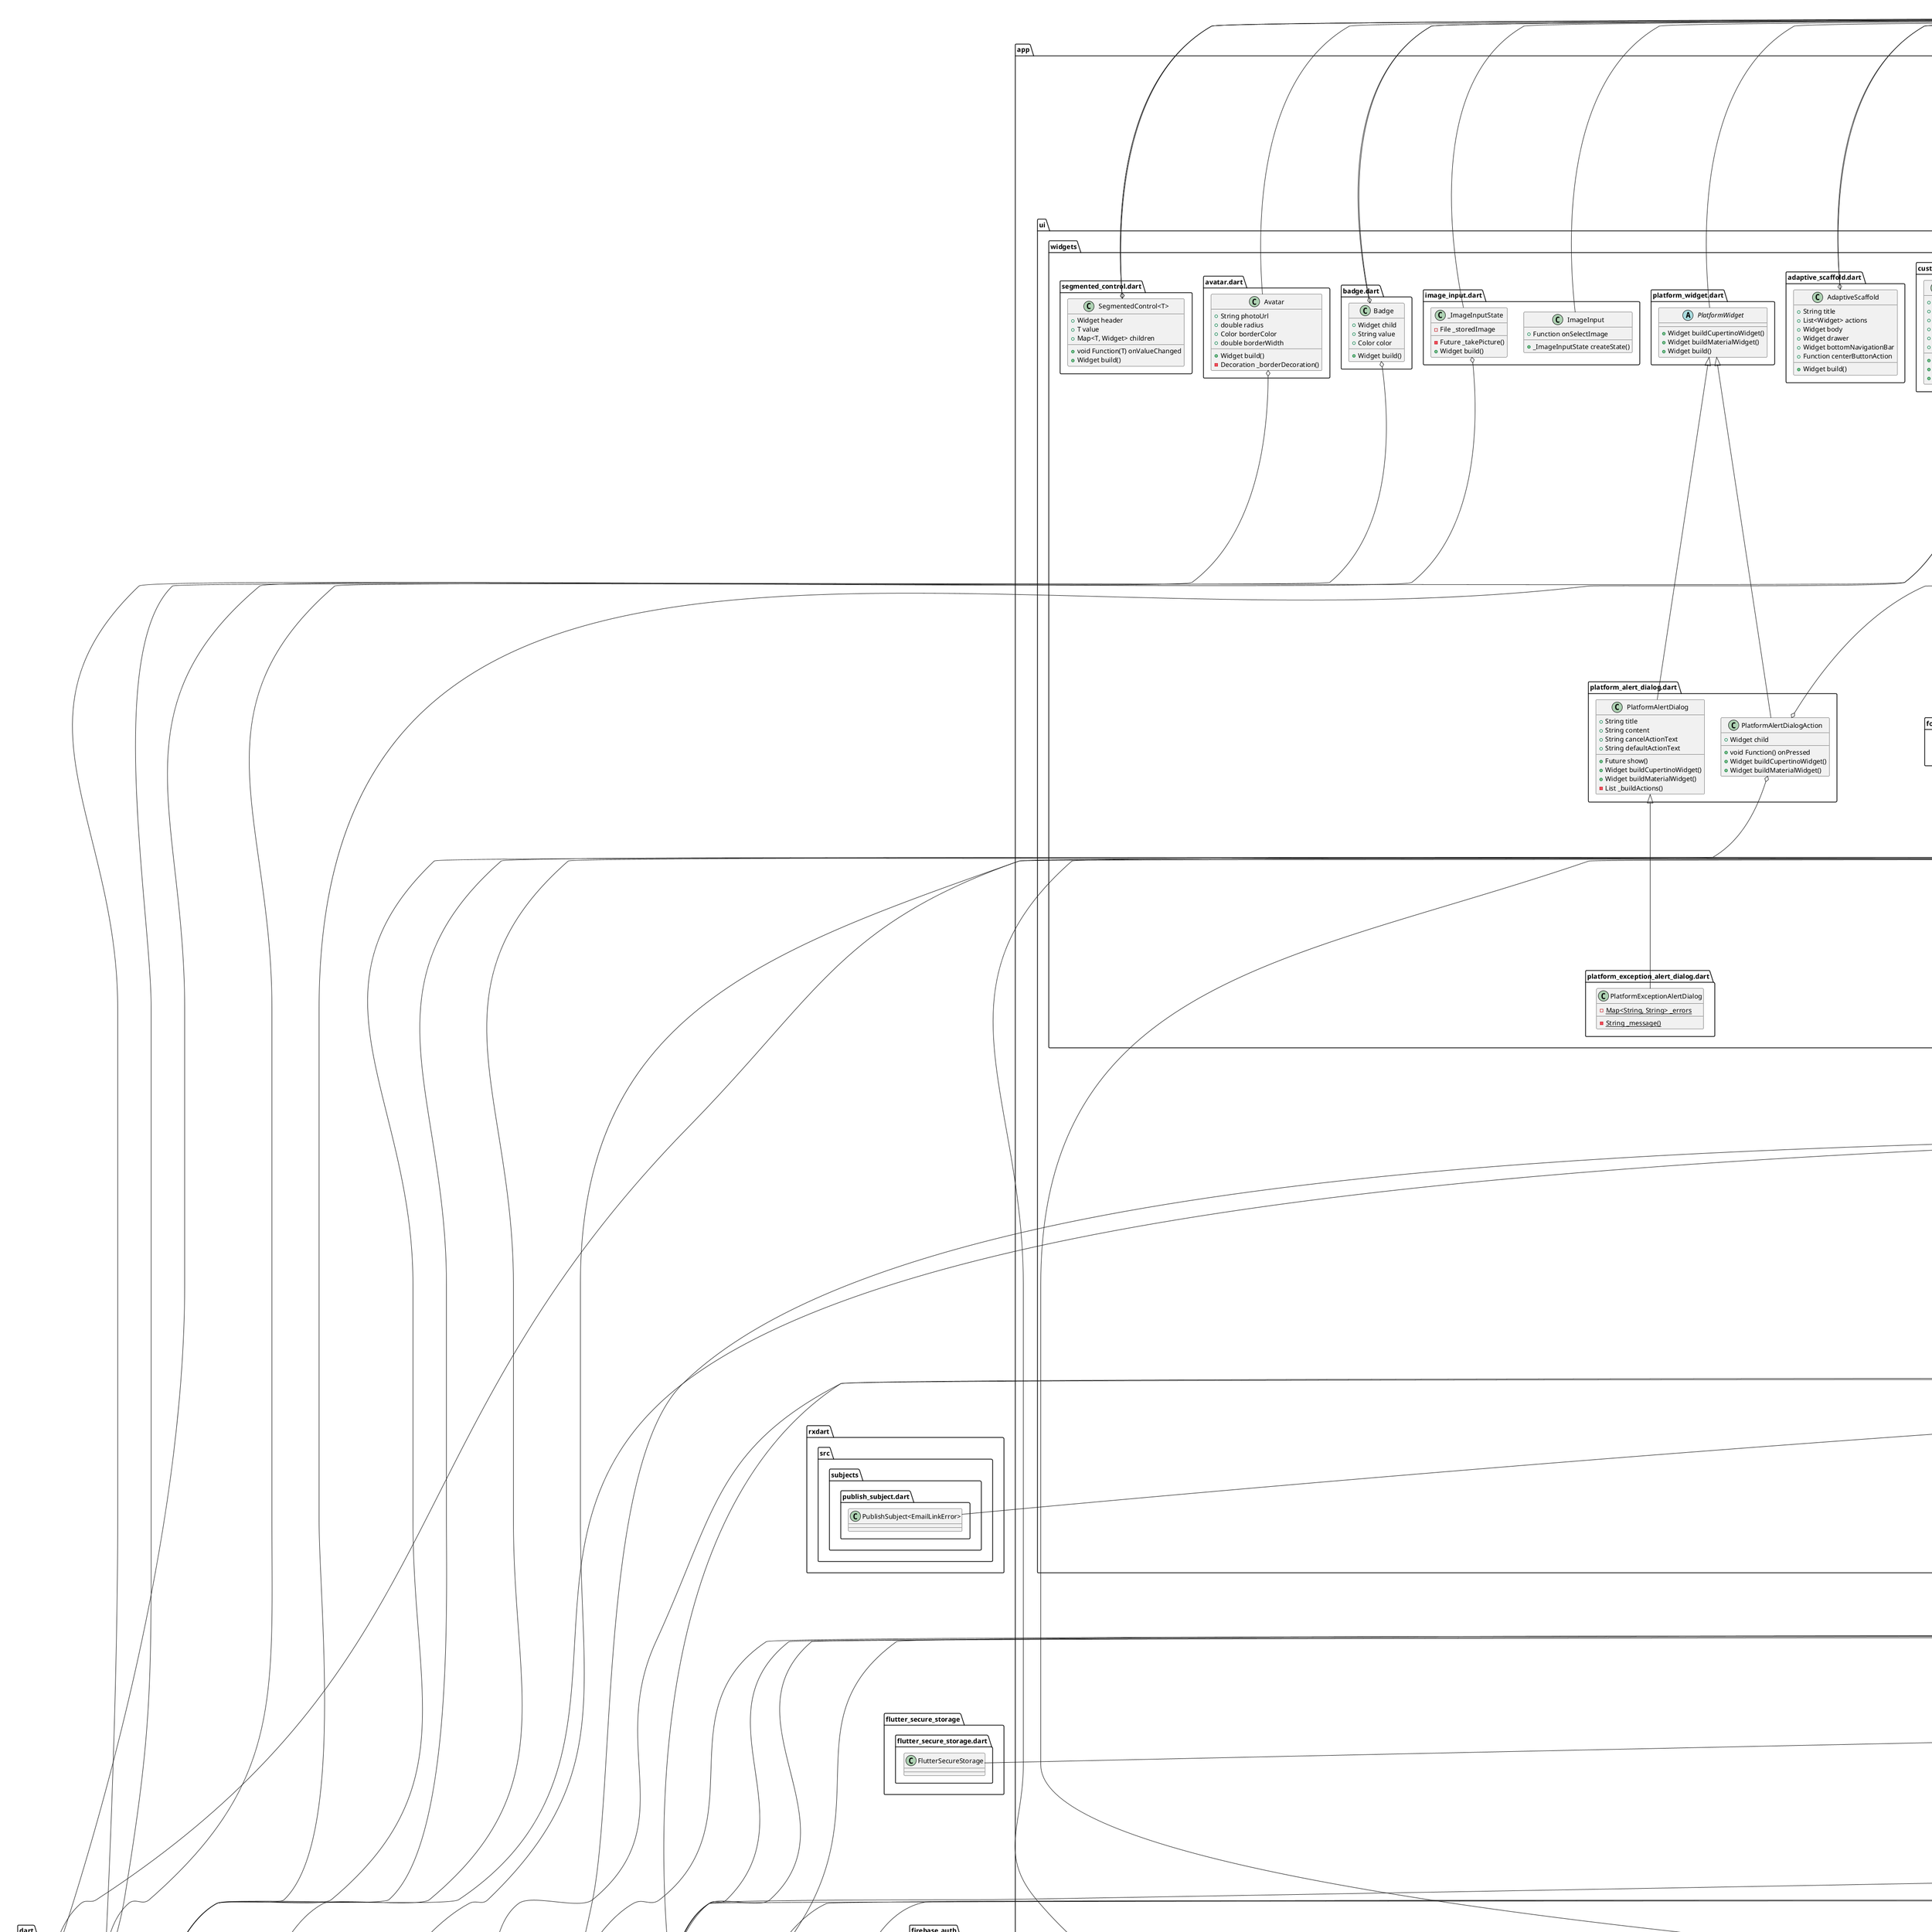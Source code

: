 @startuml
set namespaceSeparator ::

class "app::constants::global_settings.dart::Constants" {
  {static} +String firebaseProjectURL
}

class "app::constants::global_settings.dart::APIPath" {
  {static} +String challenge()
  {static} +String challenges()
}

class "app::constants::keys.dart::Keys" {
  {static} +String anonymous
  {static} +String logout
  {static} +String alertDefault
  {static} +String alertCancel
}

class "app::constants::strings.dart::Strings" {
  {static} +String ok
  {static} +String cancel
  {static} +String logout
  {static} +String logoutAreYouSure
  {static} +String logoutFailed
  {static} +String signIn
  {static} +String signInWithEmailPassword
  {static} +String signInWithEmailLink
  {static} +String signInWithFacebook
  {static} +String signInWithGoogle
  {static} +String goAnonymous
  {static} +String or
  {static} +String register
  {static} +String forgotPassword
  {static} +String forgotPasswordQuestion
  {static} +String createAnAccount
  {static} +String needAnAccount
  {static} +String haveAnAccount
  {static} +String signInFailed
  {static} +String registrationFailed
  {static} +String passwordResetFailed
  {static} +String sendResetLink
  {static} +String backToSignIn
  {static} +String resetLinkSentTitle
  {static} +String resetLinkSentMessage
  {static} +String emailLabel
  {static} +String emailHint
  {static} +String password8CharactersLabel
  {static} +String passwordLabel
  {static} +String invalidEmailErrorText
  {static} +String invalidEmailEmpty
  {static} +String invalidPasswordTooShort
  {static} +String invalidPasswordEmpty
  {static} +String submitEmailAddressLink
  {static} +String checkYourEmail
  {static} +String errorSendingEmail
  {static} +String sendActivationLink
  {static} +String activationLinkError
  {static} +String submitEmailAgain
  {static} +String userAlreadySignedIn
  {static} +String isNotSignInWithEmailLinkMessage
  {static} +String homePage
  {static} +String profilePage
  {static} +String developerMenu
  {static} +String authenticationType
  {static} +String firebase
  {static} +String mock
  {static} +String activationLinkSent()
}

class "app::core::models::action.dart::Action" {
  +String title
  +String description
  +Map toJson()
}

"app::core::models::base-model.dart::BaseModel" <|-- "app::core::models::action.dart::Action"

class "app::core::models::base-model.dart::BaseModel" {
  +String id
  +String label
  +Map toJson()
  +BaseModel fromJson()
}

class "app::core::models::challenge.dart::Challenge" {
  +String title
  +String description
  +String imageUrl
  +int duration
  +int minTeamSize
  +int maxTeamSize
  +double co2Impact
  +double overallRaiting
  +String id
  +Map toJson()
}

"app::core::models::base-model.dart::BaseModel" <|-- "app::core::models::challenge.dart::Challenge"

class "app::core::models::http_exception.dart::HttpException" {
  +String message
  +String toString()
}

"dart::core::Exception" <|-- "app::core::models::http_exception.dart::HttpException"

class "app::core::models::user.dart::User" {
  +String uid
  +String email
  +String photoUrl
  +String displayName
}

class "app::core::services::action_graph_service.dart::ActionGraphService" {
  {static} +String tableName
  -DatabaseService _dbService
  +void update()
  +Future fetchActions()
  +Future updateActions()
  +Future deleteItem()
}

"app::core::services::action_graph_service.dart::ActionGraphService" o-- "app::core::services::database_service.dart::DatabaseService"

class "app::core::services::auth::apple_sign_in_available.dart::AppleSignInAvailable" {
  +bool isAvailable
  {static} +Future check()
}

abstract class "app::core::services::auth::auth_service.dart::AuthService" {
  +Stream<User> onAuthStateChanged
  +Future currentUser()
  +Future signInAnonymously()
  +Future signInWithEmailAndPassword()
  +Future createUserWithEmailAndPassword()
  +Future sendPasswordResetEmail()
  +Future signInWithEmailAndLink()
  +Future isSignInWithEmailLink()
  +Future sendSignInWithEmailLink()
  +Future signInWithGoogle()
  +Future signInWithFacebook()
  +Future signInWithApple()
  +Future signOut()
  +void dispose()
}

"app::core::services::auth::auth_service.dart::AuthService" o-- "dart::async::Stream<User>"

class "app::core::services::auth::auth_service_adapter.dart::AuthServiceType" {
  +int index
  {static} +List<AuthServiceType> values
  {static} +AuthServiceType firebase
  {static} +AuthServiceType mock
}

"app::core::services::auth::auth_service_adapter.dart::AuthServiceType" o-- "app::core::services::auth::auth_service_adapter.dart::AuthServiceType"

class "app::core::services::auth::auth_service_adapter.dart::AuthServiceAdapter" {
  -FirebaseAuthService _firebaseAuthService
  -MockAuthService _mockAuthService
  +ValueNotifier<AuthServiceType> authServiceTypeNotifier
  -StreamSubscription<User> _firebaseAuthSubscription
  -StreamSubscription<User> _mockAuthSubscription
  -StreamController<User> _onAuthStateChangedController
  +AuthServiceType authServiceType
  +AuthService authService
  +Stream<User> onAuthStateChanged
  -void _setup()
  +void dispose()
  +Future currentUser()
  +Future signInAnonymously()
  +Future createUserWithEmailAndPassword()
  +Future signInWithEmailAndPassword()
  +Future sendPasswordResetEmail()
  +Future signInWithEmailAndLink()
  +Future isSignInWithEmailLink()
  +Future sendSignInWithEmailLink()
  +Future signInWithFacebook()
  +Future signInWithGoogle()
  +Future signInWithApple()
  +Future signOut()
}

"app::core::services::auth::auth_service_adapter.dart::AuthServiceAdapter" o-- "app::core::services::auth::firebase_auth_service.dart::FirebaseAuthService"
"app::core::services::auth::auth_service_adapter.dart::AuthServiceAdapter" o-- "app::core::services::auth::mock_auth_service.dart::MockAuthService"
"app::core::services::auth::auth_service_adapter.dart::AuthServiceAdapter" o-- "flutter::src::foundation::change_notifier.dart::ValueNotifier<AuthServiceType>"
"app::core::services::auth::auth_service_adapter.dart::AuthServiceAdapter" o-- "dart::async::StreamSubscription<User>"
"app::core::services::auth::auth_service_adapter.dart::AuthServiceAdapter" o-- "dart::async::StreamController<User>"
"app::core::services::auth::auth_service_adapter.dart::AuthServiceAdapter" o-- "app::core::services::auth::auth_service_adapter.dart::AuthServiceType"
"app::core::services::auth::auth_service_adapter.dart::AuthServiceAdapter" o-- "app::core::services::auth::auth_service.dart::AuthService"
"app::core::services::auth::auth_service_adapter.dart::AuthServiceAdapter" o-- "dart::async::Stream<User>"
"app::core::services::auth::auth_service.dart::AuthService" <|-- "app::core::services::auth::auth_service_adapter.dart::AuthServiceAdapter"

abstract class "app::core::services::auth::auth_service_interface.dart::AuthServiceBase" {
  +Stream<User> onAuthStateChanged
  +Future currentUser()
  +Future signInAnonymously()
  +Future signInWithEmailAndPassword()
  +Future createUserWithEmailAndPassword()
  +Future signInWithGoogle()
  +Future signInWithFacebook()
  +Future signOut()
}

"app::core::services::auth::auth_service_interface.dart::AuthServiceBase" o-- "dart::async::Stream<User>"
"flutter::src::foundation::change_notifier.dart::ChangeNotifier" <|-- "app::core::services::auth::auth_service_interface.dart::AuthServiceBase"

class "app::core::services::auth::email_secure_store.dart::EmailSecureStore" {
  +FlutterSecureStorage flutterSecureStorage
  {static} +String storageUserEmailAddressKey
  +Future setEmail()
  +Future clearEmail()
  +Future getEmail()
}

"app::core::services::auth::email_secure_store.dart::EmailSecureStore" o-- "flutter_secure_storage::flutter_secure_storage.dart::FlutterSecureStorage"

class "app::core::services::auth::firebase_auth_service.dart::FirebaseAuthService" {
  -FirebaseAuth _firebaseAuth
  +Stream<User> onAuthStateChanged
  -User _userFromFirebase()
  +Future signInAnonymously()
  +Future signInWithEmailAndPassword()
  +Future createUserWithEmailAndPassword()
  +Future sendPasswordResetEmail()
  +Future signInWithEmailAndLink()
  +Future isSignInWithEmailLink()
  +Future sendSignInWithEmailLink()
  +Future signInWithGoogle()
  +Future signInWithFacebook()
  +Future signInWithApple()
  +Future currentUser()
  +Future signOut()
  +void dispose()
}

"app::core::services::auth::firebase_auth_service.dart::FirebaseAuthService" o-- "firebase_auth::firebase_auth.dart::FirebaseAuth"
"app::core::services::auth::firebase_auth_service.dart::FirebaseAuthService" o-- "dart::async::Stream<User>"
"app::core::services::auth::auth_service.dart::AuthService" <|-- "app::core::services::auth::firebase_auth_service.dart::FirebaseAuthService"

class "app::core::services::auth::firebase_email_link_handler.dart::EmailLinkErrorType" {
  +int index
  {static} +List<EmailLinkErrorType> values
  {static} +EmailLinkErrorType linkError
  {static} +EmailLinkErrorType isNotSignInWithEmailLink
  {static} +EmailLinkErrorType emailNotSet
  {static} +EmailLinkErrorType signInFailed
  {static} +EmailLinkErrorType userAlreadySignedIn
}

"app::core::services::auth::firebase_email_link_handler.dart::EmailLinkErrorType" o-- "app::core::services::auth::firebase_email_link_handler.dart::EmailLinkErrorType"

class "app::core::services::auth::firebase_email_link_handler.dart::EmailLinkError" {
  +EmailLinkErrorType error
  +String description
  -Map<EmailLinkErrorType, String> _messages
  +String message
  +int hashCode
  +String toString()
  +bool ==()
}

"app::core::services::auth::firebase_email_link_handler.dart::EmailLinkError" o-- "app::core::services::auth::firebase_email_link_handler.dart::EmailLinkErrorType"

class "app::core::services::auth::firebase_email_link_handler.dart::FirebaseEmailLinkHandler" {
  +AuthService auth
  +WidgetsBinding widgetsBinding
  +EmailSecureStore emailStore
  -PublishSubject<EmailLinkError> _errorController
  +ValueNotifier<bool> isLoading
  -Uri _lastUnprocessedLink
  -PlatformException _lastUnprocessedLinkError
  +dynamic errorStream
  {static} +FirebaseEmailLinkHandler createAndConfigure()
  +Future getEmail()
  +Future handleLink()
  +Future handleLinkError()
  +void dispose()
  +void didChangeAppLifecycleState()
  -Future _checkUnprocessedLinks()
  -Future _processDynamicLink()
  -Future _signInWithEmail()
  +Future sendSignInWithEmailLink()
}

"app::core::services::auth::firebase_email_link_handler.dart::FirebaseEmailLinkHandler" o-- "app::core::services::auth::auth_service.dart::AuthService"
"app::core::services::auth::firebase_email_link_handler.dart::FirebaseEmailLinkHandler" o-- "flutter::src::widgets::binding.dart::WidgetsBinding"
"app::core::services::auth::firebase_email_link_handler.dart::FirebaseEmailLinkHandler" o-- "app::core::services::auth::email_secure_store.dart::EmailSecureStore"
"app::core::services::auth::firebase_email_link_handler.dart::FirebaseEmailLinkHandler" o-- "rxdart::src::subjects::publish_subject.dart::PublishSubject<EmailLinkError>"
"app::core::services::auth::firebase_email_link_handler.dart::FirebaseEmailLinkHandler" o-- "flutter::src::foundation::change_notifier.dart::ValueNotifier<bool>"
"app::core::services::auth::firebase_email_link_handler.dart::FirebaseEmailLinkHandler" o-- "flutter::src::services::message_codec.dart::PlatformException"
"flutter::src::widgets::binding.dart::WidgetsBindingObserver" <|-- "app::core::services::auth::firebase_email_link_handler.dart::FirebaseEmailLinkHandler"

class "app::core::services::auth::http_auth_service.dart::Auth" {
  -String _token
  -DateTime _expiryDate
  -String _userId
  -Timer _authTimer
  +bool isAuth
  +String token
  +String userId
  -Future _authenticate()
  +Future signup()
  +Future login()
  +Future tryAutoLogin()
  +Future logout()
  -void _autoLogout()
}

"app::core::services::auth::http_auth_service.dart::Auth" o-- "dart::async::Timer"
"flutter::src::foundation::change_notifier.dart::ChangeNotifier" <|-- "app::core::services::auth::http_auth_service.dart::Auth"

class "app::core::services::auth::mock_auth_service.dart::MockAuthService" {
  +Duration startupTime
  +Duration responseTime
  -Map<String, _UserData> _usersStore
  -User _currentUser
  -StreamController<User> _onAuthStateChangedController
  +Stream<User> onAuthStateChanged
  +Future currentUser()
  +Future createUserWithEmailAndPassword()
  +Future signInWithEmailAndPassword()
  +Future sendPasswordResetEmail()
  +Future signInWithEmailAndLink()
  +Future isSignInWithEmailLink()
  +Future sendSignInWithEmailLink()
  +Future signOut()
  -void _add()
  +Future signInAnonymously()
  +Future signInWithFacebook()
  +Future signInWithGoogle()
  +Future signInWithApple()
  +void dispose()
}

"app::core::services::auth::mock_auth_service.dart::MockAuthService" o-- "app::core::models::user.dart::User"
"app::core::services::auth::mock_auth_service.dart::MockAuthService" o-- "dart::async::StreamController<User>"
"app::core::services::auth::mock_auth_service.dart::MockAuthService" o-- "dart::async::Stream<User>"
"app::core::services::auth::auth_service.dart::AuthService" <|-- "app::core::services::auth::mock_auth_service.dart::MockAuthService"

class "app::core::services::auth::mock_auth_service.dart::_UserData" {
  +String password
  +User user
}

"app::core::services::auth::mock_auth_service.dart::_UserData" o-- "app::core::models::user.dart::User"

abstract class "app::core::services::ChallengeDBService.dart::ChallengeDBService" {
  +Future setChallenge()
  +Future deleteChallenge()
  +Stream challengesStream()
  +Stream challengeStream()
}

class "app::core::services::ChallengeDBService.dart::FirestoreChallengeDBService" {
  +String uid
  -FirestoreService _service
  +Future setChallenge()
  +Future deleteChallenge()
  +Stream challengeStream()
  +Stream challengesStream()
}

"app::core::services::ChallengeDBService.dart::FirestoreChallengeDBService" o-- "app::core::services::firestore_service.dart::FirestoreService"
"app::core::services::ChallengeDBService.dart::ChallengeDBService" <|-- "app::core::services::ChallengeDBService.dart::FirestoreChallengeDBService"

class "app::core::services::challenge_graph_service.dart::ChallengeGraphService" {
  -String _tableName
  -DatabaseService _dbService
  +void update()
  +Future fetchChallenges()
  +Future addChallenge()
  +Future updateChallenges()
  +Future deleteItem()
}

"app::core::services::challenge_graph_service.dart::ChallengeGraphService" o-- "app::core::services::database_service.dart::DatabaseService"

abstract class "app::core::services::database_service.dart::DatabaseService" {
  +Future fetch()
  +Future addItem()
  +Future updateItem()
  +Future deleteItem()
}

class "app::core::services::firestore_service.dart::FirestoreService" {
  {static} +FirestoreService instance
  +Future setData()
  +Future deleteData()
  +Stream collectionStream()
  +Stream documentStream()
}

"app::core::services::firestore_service.dart::FirestoreService" o-- "app::core::services::firestore_service.dart::FirestoreService"

class "app::core::services::http_service.dart::HttpService" {
  -String _userId
  -String _authToken
  +void update()
  +Future fetch()
  +Future addItem()
  +Future updateItem()
  +Future deleteItem()
}

"app::core::services::database_service.dart::DatabaseService" <|-- "app::core::services::http_service.dart::HttpService"

class "app::core::services::image_picker_service.dart::ImagePickerService" {
  +Future pickImage()
}

class "app::core::services::navigation_service.dart::NavigationService" {
  +GlobalKey<NavigatorState> navigatorKey
  +Future navigateTo()
  +void goBack()
}

"app::core::services::navigation_service.dart::NavigationService" o-- "flutter::src::widgets::framework.dart::GlobalKey<NavigatorState>"

class "app::core::view_models::activity::activity_viewmodel.dart::ActivityViewModel" {
  -List<Action> _actions
  +List<Action> actions
  +void update()
}

"flutter::src::foundation::change_notifier.dart::ChangeNotifier" <|-- "app::core::view_models::activity::activity_viewmodel.dart::ActivityViewModel"

class "app::core::view_models::challenges::challenge_viewmodel.dart::ChallengeViewModel" {
  -String _authToken
  +BuildContext ctx
  +ChallengeGraphService dbService
  -List<Challenge> _challenges
  +List<Challenge> challanges
  +void update()
  +Challenge findById()
  +Future addChallenge()
  +Future fetchAndSetChallenges()
  +Future deleteChallenge()
  +Future updateChallenge()
}

"app::core::view_models::challenges::challenge_viewmodel.dart::ChallengeViewModel" o-- "flutter::src::widgets::framework.dart::BuildContext"
"app::core::view_models::challenges::challenge_viewmodel.dart::ChallengeViewModel" o-- "app::core::services::challenge_graph_service.dart::ChallengeGraphService"
"flutter::src::foundation::change_notifier.dart::ChangeNotifier" <|-- "app::core::view_models::challenges::challenge_viewmodel.dart::ChallengeViewModel"

class "app::main.dart::MyApp" {
  +AuthServiceType initialAuthServiceType
  +AppleSignInAvailable appleSignInAvailable
  +Widget build()
}

"app::main.dart::MyApp" o-- "app::core::services::auth::auth_service_adapter.dart::AuthServiceType"
"app::main.dart::MyApp" o-- "app::core::services::auth::apple_sign_in_available.dart::AppleSignInAvailable"
"flutter::src::widgets::framework.dart::StatelessWidget" <|-- "app::main.dart::MyApp"

class "app::provider_setup.dart::InitialProviderSetup" {
  +AuthServiceType initialAuthServiceType
  +AppleSignInAvailable appleSignInAvailable
  +List<SingleChildCloneableWidget> providers
  +List<SingleChildCloneableWidget> independentServices
  +List<SingleChildCloneableWidget> dependentServices
  +List<SingleChildCloneableWidget> uiConsumableProviders
}

"app::provider_setup.dart::InitialProviderSetup" o-- "app::core::services::auth::auth_service_adapter.dart::AuthServiceType"
"app::provider_setup.dart::InitialProviderSetup" o-- "app::core::services::auth::apple_sign_in_available.dart::AppleSignInAvailable"

class "app::ui::layout::futuring_settings.dart::FuturingSettings" {
  {static} -ThemeData _androidTheme
  {static} +ThemeData globalTheme
  {static} +Map getGlobalRoutes()
  {static} -Map _getAndroidRoutes()
}

"app::ui::layout::futuring_settings.dart::FuturingSettings" o-- "flutter::src::material::theme_data.dart::ThemeData"

class "app::ui::views::activity::activity_view.dart::ActivityView" {
  {static} +String routeName
  +Widget build()
}

"flutter::src::widgets::framework.dart::StatelessWidget" <|-- "app::ui::views::activity::activity_view.dart::ActivityView"

class "app::ui::views::auth_view.dart::AuthMode" {
  +int index
  {static} +List<AuthMode> values
  {static} +AuthMode Signup
  {static} +AuthMode Login
}

"app::ui::views::auth_view.dart::AuthMode" o-- "app::ui::views::auth_view.dart::AuthMode"

class "app::ui::views::auth_view.dart::AuthView" {
  {static} +String routeName
  +Widget build()
}

"flutter::src::widgets::framework.dart::StatelessWidget" <|-- "app::ui::views::auth_view.dart::AuthView"

class "app::ui::views::auth_view.dart::AuthCard" {
  +_AuthCardState createState()
}

"flutter::src::widgets::framework.dart::StatefulWidget" <|-- "app::ui::views::auth_view.dart::AuthCard"

class "app::ui::views::auth_view.dart::_AuthCardState" {
  -GlobalKey<FormState> _formKey
  -AuthMode _authMode
  -Map<String, String> _authData
  -bool _isLoading
  -TextEditingController _passwordController
  -AnimationController _controller
  -Animation<Offset> _slideAnimation
  -Animation<double> _opacityAnimation
  +void initState()
  +void dispose()
  -void _showErrorDialog()
  -Future _submit()
  -void _switchAuthMode()
  +Widget build()
}

"app::ui::views::auth_view.dart::_AuthCardState" o-- "flutter::src::widgets::framework.dart::GlobalKey<FormState>"
"app::ui::views::auth_view.dart::_AuthCardState" o-- "app::ui::views::auth_view.dart::AuthMode"
"app::ui::views::auth_view.dart::_AuthCardState" o-- "flutter::src::widgets::editable_text.dart::TextEditingController"
"app::ui::views::auth_view.dart::_AuthCardState" o-- "flutter::src::animation::animation_controller.dart::AnimationController"
"app::ui::views::auth_view.dart::_AuthCardState" o-- "flutter::src::animation::animation.dart::Animation<Offset>"
"app::ui::views::auth_view.dart::_AuthCardState" o-- "flutter::src::animation::animation.dart::Animation<double>"
"flutter::src::widgets::framework.dart::State<T>" <|-- "app::ui::views::auth_view.dart::_AuthCardState"
"flutter::src::widgets::ticker_provider.dart::SingleTickerProviderStateMixin<T>" <|-- "app::ui::views::auth_view.dart::_AuthCardState"

class "app::ui::views::auth_widget.dart::AuthWidget" {
  +AsyncSnapshot<User> userSnapshot
  +Widget build()
}

"app::ui::views::auth_widget.dart::AuthWidget" o-- "flutter::src::widgets::async.dart::AsyncSnapshot<User>"
"flutter::src::widgets::framework.dart::StatelessWidget" <|-- "app::ui::views::auth_widget.dart::AuthWidget"

class "app::ui::views::auth_widget_builder.dart::AuthWidgetBuilder" {
  +Widget Function(BuildContext, AsyncSnapshot<User>) builder
  +Widget build()
}

"app::ui::views::auth_widget_builder.dart::AuthWidgetBuilder" o-- "app::ui::views::auth_widget_builder.dart::Widget Function(BuildContext, AsyncSnapshot<User>)"
"flutter::src::widgets::framework.dart::StatelessWidget" <|-- "app::ui::views::auth_widget_builder.dart::AuthWidgetBuilder"

class "app::ui::views::challenges::challange_item.dart::ChallengeItem" {
  +Challenge challenge
  +Widget build()
}

"app::ui::views::challenges::challange_item.dart::ChallengeItem" o-- "app::core::models::challenge.dart::Challenge"
"flutter::src::widgets::framework.dart::StatelessWidget" <|-- "app::ui::views::challenges::challange_item.dart::ChallengeItem"

class "app::ui::views::challenges::challenges_grid.dart::ChallengesGrid" {
  +bool showFavs
  +Widget build()
}

"flutter::src::widgets::framework.dart::StatelessWidget" <|-- "app::ui::views::challenges::challenges_grid.dart::ChallengesGrid"

class "app::ui::views::challenges::challenges_view.dart::ChallengesView" {
  {static} +String routeName
  +Widget build()
}

"flutter::src::widgets::framework.dart::StatelessWidget" <|-- "app::ui::views::challenges::challenges_view.dart::ChallengesView"

class "app::ui::views::challenges::challenge_item_detail.dart::ChallengeItemDetail" {
  +Widget build()
}

"flutter::src::widgets::framework.dart::StatelessWidget" <|-- "app::ui::views::challenges::challenge_item_detail.dart::ChallengeItemDetail"

class "app::ui::views::challenges::edit_challenge_view.dart::EditChallengesView" {
  {static} +String routeName
  +_EditChallengeViewState createState()
}

"flutter::src::widgets::framework.dart::StatefulWidget" <|-- "app::ui::views::challenges::edit_challenge_view.dart::EditChallengesView"

class "app::ui::views::challenges::edit_challenge_view.dart::_EditChallengeViewState" {
  -FocusNode _durationFocusNode
  -FocusNode _descriptionFocusNode
  -TextEditingController _imageUrlController
  -FocusNode _imageUrlFocusNode
  -GlobalKey<FormState> _form
  -File _pickedImage
  -Challenge _editedChallenge
  -Map<String, Object> _initValues
  -bool _isInit
  -bool _isLoading
  -void _selectImage()
  +void initState()
  +void didChangeDependencies()
  +void dispose()
  -void _updateImageUrl()
  -Future _saveForm()
  +Widget build()
}

"app::ui::views::challenges::edit_challenge_view.dart::_EditChallengeViewState" o-- "flutter::src::widgets::focus_manager.dart::FocusNode"
"app::ui::views::challenges::edit_challenge_view.dart::_EditChallengeViewState" o-- "flutter::src::widgets::editable_text.dart::TextEditingController"
"app::ui::views::challenges::edit_challenge_view.dart::_EditChallengeViewState" o-- "flutter::src::widgets::framework.dart::GlobalKey<FormState>"
"app::ui::views::challenges::edit_challenge_view.dart::_EditChallengeViewState" o-- "dart::io::File"
"app::ui::views::challenges::edit_challenge_view.dart::_EditChallengeViewState" o-- "app::core::models::challenge.dart::Challenge"
"flutter::src::widgets::framework.dart::State<T>" <|-- "app::ui::views::challenges::edit_challenge_view.dart::_EditChallengeViewState"

class "app::ui::views::email_link_error_presenter.dart::EmailLinkErrorPresenter" {
  +Widget child
  +Stream<EmailLinkError> errorStream
  {static} +Widget create()
  +_EmailLinkErrorPresenterState createState()
}

"app::ui::views::email_link_error_presenter.dart::EmailLinkErrorPresenter" o-- "flutter::src::widgets::framework.dart::Widget"
"app::ui::views::email_link_error_presenter.dart::EmailLinkErrorPresenter" o-- "dart::async::Stream<EmailLinkError>"
"flutter::src::widgets::framework.dart::StatefulWidget" <|-- "app::ui::views::email_link_error_presenter.dart::EmailLinkErrorPresenter"

class "app::ui::views::email_link_error_presenter.dart::_EmailLinkErrorPresenterState" {
  -StreamSubscription<EmailLinkError> _onEmailLinkErrorSubscription
  +void initState()
  +void dispose()
  +Widget build()
}

"app::ui::views::email_link_error_presenter.dart::_EmailLinkErrorPresenterState" o-- "dart::async::StreamSubscription<EmailLinkError>"
"flutter::src::widgets::framework.dart::State<T>" <|-- "app::ui::views::email_link_error_presenter.dart::_EmailLinkErrorPresenterState"

class "app::ui::views::home_page.dart::HomePage" {
  +_HomePageState createState()
}

"flutter::src::widgets::framework.dart::StatefulWidget" <|-- "app::ui::views::home_page.dart::HomePage"

class "app::ui::views::home_page.dart::_HomePageState" {
  -List<Map<String, Object>> _pages
  -int _selectedPageIndex
  +void initState()
  -void _selectPage()
  +Widget build()
}

"flutter::src::widgets::framework.dart::State<T>" <|-- "app::ui::views::home_page.dart::_HomePageState"

class "app::ui::views::inspiration::inspiration_view.dart::InspirationView" {
  {static} +String routeName
  +Widget build()
}

"flutter::src::widgets::framework.dart::StatelessWidget" <|-- "app::ui::views::inspiration::inspiration_view.dart::InspirationView"

class "app::ui::views::profile::profile_appdrawer.dart::ProfileDrawer" {
  -Future _signOut()
  -Future _confirmSignOut()
  +Widget build()
}

"flutter::src::widgets::framework.dart::StatelessWidget" <|-- "app::ui::views::profile::profile_appdrawer.dart::ProfileDrawer"

class "app::ui::views::profile::profile_view.dart::ProfileView" {
  {static} +String routeName
  +Widget build()
  -Widget _buildUserInfo()
}

"flutter::src::widgets::framework.dart::StatelessWidget" <|-- "app::ui::views::profile::profile_view.dart::ProfileView"

class "app::ui::views::settings::settings_view.dart::SettingsView" {
  {static} +String routeName
  +Widget build()
}

"flutter::src::widgets::framework.dart::StatelessWidget" <|-- "app::ui::views::settings::settings_view.dart::SettingsView"

class "app::ui::views::sign_in::auth_service_type_selector.dart::AuthServiceTypeSelector" {
  +Widget build()
}

"flutter::src::widgets::framework.dart::StatelessWidget" <|-- "app::ui::views::sign_in::auth_service_type_selector.dart::AuthServiceTypeSelector"

class "app::ui::views::sign_in::developer_menu.dart::DeveloperMenu" {
  +Widget build()
  -Widget _buildOptions()
}

"flutter::src::widgets::framework.dart::StatelessWidget" <|-- "app::ui::views::sign_in::developer_menu.dart::DeveloperMenu"

class "app::ui::views::sign_in::email_link::email_link_sign_in_page.dart::EmailLinkSignInPage" {
  +FirebaseEmailLinkHandler linkHandler
  +AuthService authService
  +void Function() onSignedIn
  {static} +Future show()
  +_EmailLinkSignInPageState createState()
}

"app::ui::views::sign_in::email_link::email_link_sign_in_page.dart::EmailLinkSignInPage" o-- "app::core::services::auth::firebase_email_link_handler.dart::FirebaseEmailLinkHandler"
"app::ui::views::sign_in::email_link::email_link_sign_in_page.dart::EmailLinkSignInPage" o-- "app::core::services::auth::auth_service.dart::AuthService"
"app::ui::views::sign_in::email_link::email_link_sign_in_page.dart::EmailLinkSignInPage" o-- "dart::ui::void Function()"
"flutter::src::widgets::framework.dart::StatefulWidget" <|-- "app::ui::views::sign_in::email_link::email_link_sign_in_page.dart::EmailLinkSignInPage"

class "app::ui::views::sign_in::email_link::email_link_sign_in_page.dart::_EmailLinkSignInPageState" {
  -String _email
  -GlobalKey<FormState> _formKey
  -RegexValidator _emailSubmitValidator
  -TextEditingController _emailController
  -StreamSubscription<User> _onAuthStateChangedSubscription
  +void initState()
  +void dispose()
  -Future _sendEmailLink()
  -Future _validateAndSubmit()
  +Widget build()
  -Widget _buildForm()
}

"app::ui::views::sign_in::email_link::email_link_sign_in_page.dart::_EmailLinkSignInPageState" o-- "flutter::src::widgets::framework.dart::GlobalKey<FormState>"
"app::ui::views::sign_in::email_link::email_link_sign_in_page.dart::_EmailLinkSignInPageState" o-- "app::ui::views::sign_in::validator.dart::RegexValidator"
"app::ui::views::sign_in::email_link::email_link_sign_in_page.dart::_EmailLinkSignInPageState" o-- "flutter::src::widgets::editable_text.dart::TextEditingController"
"app::ui::views::sign_in::email_link::email_link_sign_in_page.dart::_EmailLinkSignInPageState" o-- "dart::async::StreamSubscription<User>"
"flutter::src::widgets::framework.dart::State<T>" <|-- "app::ui::views::sign_in::email_link::email_link_sign_in_page.dart::_EmailLinkSignInPageState"

class "app::ui::views::sign_in::email_password::email_password_sign_in_model.dart::EmailPasswordSignInFormType" {
  +int index
  {static} +List<EmailPasswordSignInFormType> values
  {static} +EmailPasswordSignInFormType signIn
  {static} +EmailPasswordSignInFormType register
  {static} +EmailPasswordSignInFormType forgotPassword
}

"app::ui::views::sign_in::email_password::email_password_sign_in_model.dart::EmailPasswordSignInFormType" o-- "app::ui::views::sign_in::email_password::email_password_sign_in_model.dart::EmailPasswordSignInFormType"

class "app::ui::views::sign_in::email_password::email_password_sign_in_model.dart::EmailPasswordSignInModel" {
  +AuthService auth
  +String email
  +String password
  +EmailPasswordSignInFormType formType
  +bool isLoading
  +bool submitted
  +String passwordLabelText
  +String primaryButtonText
  +String secondaryButtonText
  +EmailPasswordSignInFormType secondaryActionFormType
  +String errorAlertTitle
  +String title
  +bool canSubmitEmail
  +bool canSubmitPassword
  +bool canSubmit
  +String emailErrorText
  +String passwordErrorText
  +Future submit()
  +void updateEmail()
  +void updatePassword()
  +void updateFormType()
  +void updateWith()
  +String toString()
}

"app::ui::views::sign_in::email_password::email_password_sign_in_model.dart::EmailPasswordSignInModel" o-- "app::core::services::auth::auth_service.dart::AuthService"
"app::ui::views::sign_in::email_password::email_password_sign_in_model.dart::EmailPasswordSignInModel" o-- "app::ui::views::sign_in::email_password::email_password_sign_in_model.dart::EmailPasswordSignInFormType"
"app::ui::views::sign_in::validator.dart::EmailAndPasswordValidators" <|-- "app::ui::views::sign_in::email_password::email_password_sign_in_model.dart::EmailPasswordSignInModel"
"flutter::src::foundation::change_notifier.dart::ChangeNotifier" <|-- "app::ui::views::sign_in::email_password::email_password_sign_in_model.dart::EmailPasswordSignInModel"

class "app::ui::views::sign_in::email_password::email_password_sign_in_page.dart::EmailPasswordSignInPage" {
  +EmailPasswordSignInModel model
  +void Function() onSignedIn
  {static} +Future show()
  {static} +Widget create()
  +_EmailPasswordSignInPageState createState()
}

"app::ui::views::sign_in::email_password::email_password_sign_in_page.dart::EmailPasswordSignInPage" o-- "app::ui::views::sign_in::email_password::email_password_sign_in_model.dart::EmailPasswordSignInModel"
"app::ui::views::sign_in::email_password::email_password_sign_in_page.dart::EmailPasswordSignInPage" o-- "dart::ui::void Function()"
"flutter::src::widgets::framework.dart::StatefulWidget" <|-- "app::ui::views::sign_in::email_password::email_password_sign_in_page.dart::EmailPasswordSignInPage"

class "app::ui::views::sign_in::email_password::email_password_sign_in_page.dart::_EmailPasswordSignInPageState" {
  -FocusScopeNode _node
  -TextEditingController _emailController
  -TextEditingController _passwordController
  +EmailPasswordSignInModel model
  +void dispose()
  -void _showSignInError()
  -Future _submit()
  -void _emailEditingComplete()
  -void _passwordEditingComplete()
  -void _updateFormType()
  -Widget _buildEmailField()
  -Widget _buildPasswordField()
  -Widget _buildContent()
  +Widget build()
}

"app::ui::views::sign_in::email_password::email_password_sign_in_page.dart::_EmailPasswordSignInPageState" o-- "flutter::src::widgets::focus_manager.dart::FocusScopeNode"
"app::ui::views::sign_in::email_password::email_password_sign_in_page.dart::_EmailPasswordSignInPageState" o-- "flutter::src::widgets::editable_text.dart::TextEditingController"
"app::ui::views::sign_in::email_password::email_password_sign_in_page.dart::_EmailPasswordSignInPageState" o-- "app::ui::views::sign_in::email_password::email_password_sign_in_model.dart::EmailPasswordSignInModel"
"flutter::src::widgets::framework.dart::State<T>" <|-- "app::ui::views::sign_in::email_password::email_password_sign_in_page.dart::_EmailPasswordSignInPageState"

class "app::ui::views::sign_in::sign_in_manager.dart::SignInManager" {
  +AuthService auth
  +ValueNotifier<bool> isLoading
  -Future _signIn()
  +Future signInAnonymously()
  +Future signInWithGoogle()
  +Future signInWithFacebook()
  +Future signInWithApple()
}

"app::ui::views::sign_in::sign_in_manager.dart::SignInManager" o-- "app::core::services::auth::auth_service.dart::AuthService"
"app::ui::views::sign_in::sign_in_manager.dart::SignInManager" o-- "flutter::src::foundation::change_notifier.dart::ValueNotifier<bool>"

class "app::ui::views::sign_in::sign_in_page.dart::SignInPageBuilder" {
  +Widget build()
}

"flutter::src::widgets::framework.dart::StatelessWidget" <|-- "app::ui::views::sign_in::sign_in_page.dart::SignInPageBuilder"

class "app::ui::views::sign_in::sign_in_page.dart::SignInPage" {
  +SignInManager manager
  +String title
  +bool isLoading
  {static} +Key googleButtonKey
  {static} +Key facebookButtonKey
  {static} +Key emailPasswordButtonKey
  {static} +Key emailLinkButtonKey
  {static} +Key anonymousButtonKey
  -Future _showSignInError()
  -Future _signInAnonymously()
  -Future _signInWithGoogle()
  -Future _signInWithFacebook()
  -Future _signInWithApple()
  -Future _signInWithEmailAndPassword()
  -Future _signInWithEmailLink()
  +Widget build()
  -Widget _buildHeader()
  -Widget _buildSignIn()
}

"app::ui::views::sign_in::sign_in_page.dart::SignInPage" o-- "app::ui::views::sign_in::sign_in_manager.dart::SignInManager"
"app::ui::views::sign_in::sign_in_page.dart::SignInPage" o-- "flutter::src::foundation::key.dart::Key"
"flutter::src::widgets::framework.dart::StatelessWidget" <|-- "app::ui::views::sign_in::sign_in_page.dart::SignInPage"

class "app::ui::views::sign_in::social_sign_in_button.dart::SocialSignInButton" {
}

"app::ui::widgets::custom_raised_button.dart::CustomRaisedButton" <|-- "app::ui::views::sign_in::social_sign_in_button.dart::SocialSignInButton"

class "app::ui::views::sign_in::social_sign_in_button.dart::SignInButton" {
}

"app::ui::widgets::custom_raised_button.dart::CustomRaisedButton" <|-- "app::ui::views::sign_in::social_sign_in_button.dart::SignInButton"

abstract class "app::ui::views::sign_in::validator.dart::StringValidator" {
  +bool isValid()
}

class "app::ui::views::sign_in::validator.dart::RegexValidator" {
  +String regexSource
  +bool isValid()
}

"app::ui::views::sign_in::validator.dart::StringValidator" <|-- "app::ui::views::sign_in::validator.dart::RegexValidator"

class "app::ui::views::sign_in::validator.dart::ValidatorInputFormatter" {
  +StringValidator editingValidator
  +TextEditingValue formatEditUpdate()
}

"app::ui::views::sign_in::validator.dart::ValidatorInputFormatter" o-- "app::ui::views::sign_in::validator.dart::StringValidator"
"flutter::src::services::text_formatter.dart::TextInputFormatter" <|-- "app::ui::views::sign_in::validator.dart::ValidatorInputFormatter"

class "app::ui::views::sign_in::validator.dart::EmailEditingRegexValidator" {
}

"app::ui::views::sign_in::validator.dart::RegexValidator" <|-- "app::ui::views::sign_in::validator.dart::EmailEditingRegexValidator"

class "app::ui::views::sign_in::validator.dart::EmailSubmitRegexValidator" {
}

"app::ui::views::sign_in::validator.dart::RegexValidator" <|-- "app::ui::views::sign_in::validator.dart::EmailSubmitRegexValidator"

class "app::ui::views::sign_in::validator.dart::NonEmptyStringValidator" {
  +bool isValid()
}

"app::ui::views::sign_in::validator.dart::StringValidator" <|-- "app::ui::views::sign_in::validator.dart::NonEmptyStringValidator"

class "app::ui::views::sign_in::validator.dart::MinLengthStringValidator" {
  +int minLength
  +bool isValid()
}

"app::ui::views::sign_in::validator.dart::StringValidator" <|-- "app::ui::views::sign_in::validator.dart::MinLengthStringValidator"

class "app::ui::views::sign_in::validator.dart::EmailAndPasswordValidators" {
  +TextInputFormatter emailInputFormatter
  +StringValidator emailSubmitValidator
  +StringValidator passwordRegisterSubmitValidator
  +StringValidator passwordSignInSubmitValidator
}

"app::ui::views::sign_in::validator.dart::EmailAndPasswordValidators" o-- "flutter::src::services::text_formatter.dart::TextInputFormatter"
"app::ui::views::sign_in::validator.dart::EmailAndPasswordValidators" o-- "app::ui::views::sign_in::validator.dart::StringValidator"

class "app::ui::views::splash_view.dart::SplashView" {
  +Widget build()
}

"flutter::src::widgets::framework.dart::StatelessWidget" <|-- "app::ui::views::splash_view.dart::SplashView"

class "app::ui::views::tabs_view.dart::TabsScreen" {
  +_TabsScreenState createState()
}

"flutter::src::widgets::framework.dart::StatefulWidget" <|-- "app::ui::views::tabs_view.dart::TabsScreen"

class "app::ui::views::tabs_view.dart::_TabsScreenState" {
  -List<Map<String, Object>> _pages
  -int _selectedPageIndex
  +void initState()
  -void _selectPage()
  +Widget build()
}

"flutter::src::widgets::framework.dart::State<T>" <|-- "app::ui::views::tabs_view.dart::_TabsScreenState"

class "app::ui::widgets::adaptive_scaffold.dart::AdaptiveScaffold" {
  +String title
  +List<Widget> actions
  +Widget body
  +Widget drawer
  +Widget bottomNavigationBar
  +Function centerButtonAction
  +Widget build()
}

"app::ui::widgets::adaptive_scaffold.dart::AdaptiveScaffold" o-- "flutter::src::widgets::framework.dart::Widget"
"flutter::src::widgets::framework.dart::StatelessWidget" <|-- "app::ui::widgets::adaptive_scaffold.dart::AdaptiveScaffold"

class "app::ui::widgets::avatar.dart::Avatar" {
  +String photoUrl
  +double radius
  +Color borderColor
  +double borderWidth
  +Widget build()
  -Decoration _borderDecoration()
}

"app::ui::widgets::avatar.dart::Avatar" o-- "dart::ui::Color"
"flutter::src::widgets::framework.dart::StatelessWidget" <|-- "app::ui::widgets::avatar.dart::Avatar"

class "app::ui::widgets::badge.dart::Badge" {
  +Widget child
  +String value
  +Color color
  +Widget build()
}

"app::ui::widgets::badge.dart::Badge" o-- "flutter::src::widgets::framework.dart::Widget"
"app::ui::widgets::badge.dart::Badge" o-- "dart::ui::Color"
"flutter::src::widgets::framework.dart::StatelessWidget" <|-- "app::ui::widgets::badge.dart::Badge"

class "app::ui::widgets::custom_raised_button.dart::CustomRaisedButton" {
  +Widget child
  +Color color
  +Color textColor
  +double height
  +double borderRadius
  +bool loading
  +void Function() onPressed
  +Widget buildSpinner()
  +Widget build()
}

"app::ui::widgets::custom_raised_button.dart::CustomRaisedButton" o-- "flutter::src::widgets::framework.dart::Widget"
"app::ui::widgets::custom_raised_button.dart::CustomRaisedButton" o-- "dart::ui::Color"
"app::ui::widgets::custom_raised_button.dart::CustomRaisedButton" o-- "dart::ui::void Function()"
"flutter::src::widgets::framework.dart::StatelessWidget" <|-- "app::ui::widgets::custom_raised_button.dart::CustomRaisedButton"

class "app::ui::widgets::form_submit_button.dart::FormSubmitButton" {
}

"app::ui::widgets::custom_raised_button.dart::CustomRaisedButton" <|-- "app::ui::widgets::form_submit_button.dart::FormSubmitButton"

class "app::ui::widgets::image_input.dart::ImageInput" {
  +Function onSelectImage
  +_ImageInputState createState()
}

"flutter::src::widgets::framework.dart::StatefulWidget" <|-- "app::ui::widgets::image_input.dart::ImageInput"

class "app::ui::widgets::image_input.dart::_ImageInputState" {
  -File _storedImage
  -Future _takePicture()
  +Widget build()
}

"app::ui::widgets::image_input.dart::_ImageInputState" o-- "dart::io::File"
"flutter::src::widgets::framework.dart::State<T>" <|-- "app::ui::widgets::image_input.dart::_ImageInputState"

class "app::ui::widgets::platform_alert_dialog.dart::PlatformAlertDialog" {
  +String title
  +String content
  +String cancelActionText
  +String defaultActionText
  +Future show()
  +Widget buildCupertinoWidget()
  +Widget buildMaterialWidget()
  -List _buildActions()
}

"app::ui::widgets::platform_widget.dart::PlatformWidget" <|-- "app::ui::widgets::platform_alert_dialog.dart::PlatformAlertDialog"

class "app::ui::widgets::platform_alert_dialog.dart::PlatformAlertDialogAction" {
  +Widget child
  +void Function() onPressed
  +Widget buildCupertinoWidget()
  +Widget buildMaterialWidget()
}

"app::ui::widgets::platform_alert_dialog.dart::PlatformAlertDialogAction" o-- "flutter::src::widgets::framework.dart::Widget"
"app::ui::widgets::platform_alert_dialog.dart::PlatformAlertDialogAction" o-- "dart::ui::void Function()"
"app::ui::widgets::platform_widget.dart::PlatformWidget" <|-- "app::ui::widgets::platform_alert_dialog.dart::PlatformAlertDialogAction"

class "app::ui::widgets::platform_exception_alert_dialog.dart::PlatformExceptionAlertDialog" {
  {static} -Map<String, String> _errors
  {static} -String _message()
}

"app::ui::widgets::platform_alert_dialog.dart::PlatformAlertDialog" <|-- "app::ui::widgets::platform_exception_alert_dialog.dart::PlatformExceptionAlertDialog"

abstract class "app::ui::widgets::platform_widget.dart::PlatformWidget" {
  +Widget buildCupertinoWidget()
  +Widget buildMaterialWidget()
  +Widget build()
}

"flutter::src::widgets::framework.dart::StatelessWidget" <|-- "app::ui::widgets::platform_widget.dart::PlatformWidget"

class "app::ui::widgets::segmented_control.dart::SegmentedControl<T>" {
  +Widget header
  +T value
  +Map<T, Widget> children
  +void Function(T) onValueChanged
  +Widget build()
}

"app::ui::widgets::segmented_control.dart::SegmentedControl<T>" o-- "flutter::src::widgets::framework.dart::Widget"
"app::ui::widgets::segmented_control.dart::SegmentedControl<T>" o-- "flutter::src::foundation::basic_types.dart::void Function(T)"
"flutter::src::widgets::framework.dart::StatelessWidget" <|-- "app::ui::widgets::segmented_control.dart::SegmentedControl<T>"


@enduml